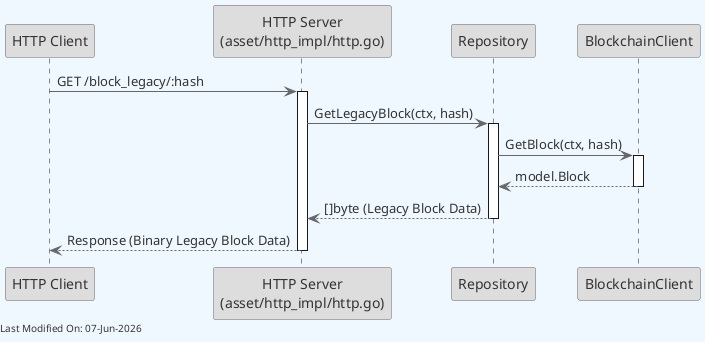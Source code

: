 @startuml
skinparam backgroundColor #F0F8FF
skinparam defaultFontColor #333333
skinparam arrowColor #666666

' Define borders for all elements
skinparam entity {
  BorderColor #666666
  BackgroundColor #DDDDDD
}

skinparam control {
  BorderColor #666666
  BackgroundColor #DDDDDD
}

skinparam participant {
  BorderColor #666666
  BackgroundColor #DDDDDD
}



participant "HTTP Client" as Client
participant "HTTP Server\n(asset/http_impl/http.go)" as HTTPServer
participant "Repository" as Repo
participant "BlockchainClient" as BC

Client -> HTTPServer : GET /block_legacy/:hash
activate HTTPServer
HTTPServer -> Repo : GetLegacyBlock(ctx, hash)
activate Repo
Repo -> BC : GetBlock(ctx, hash)
activate BC
BC --> Repo : model.Block
deactivate BC
Repo --> HTTPServer : []byte (Legacy Block Data)
deactivate Repo
HTTPServer --> Client : Response (Binary Legacy Block Data)
deactivate HTTPServer

left footer Last Modified On: %date("dd-MMM-yyyy")

@enduml
